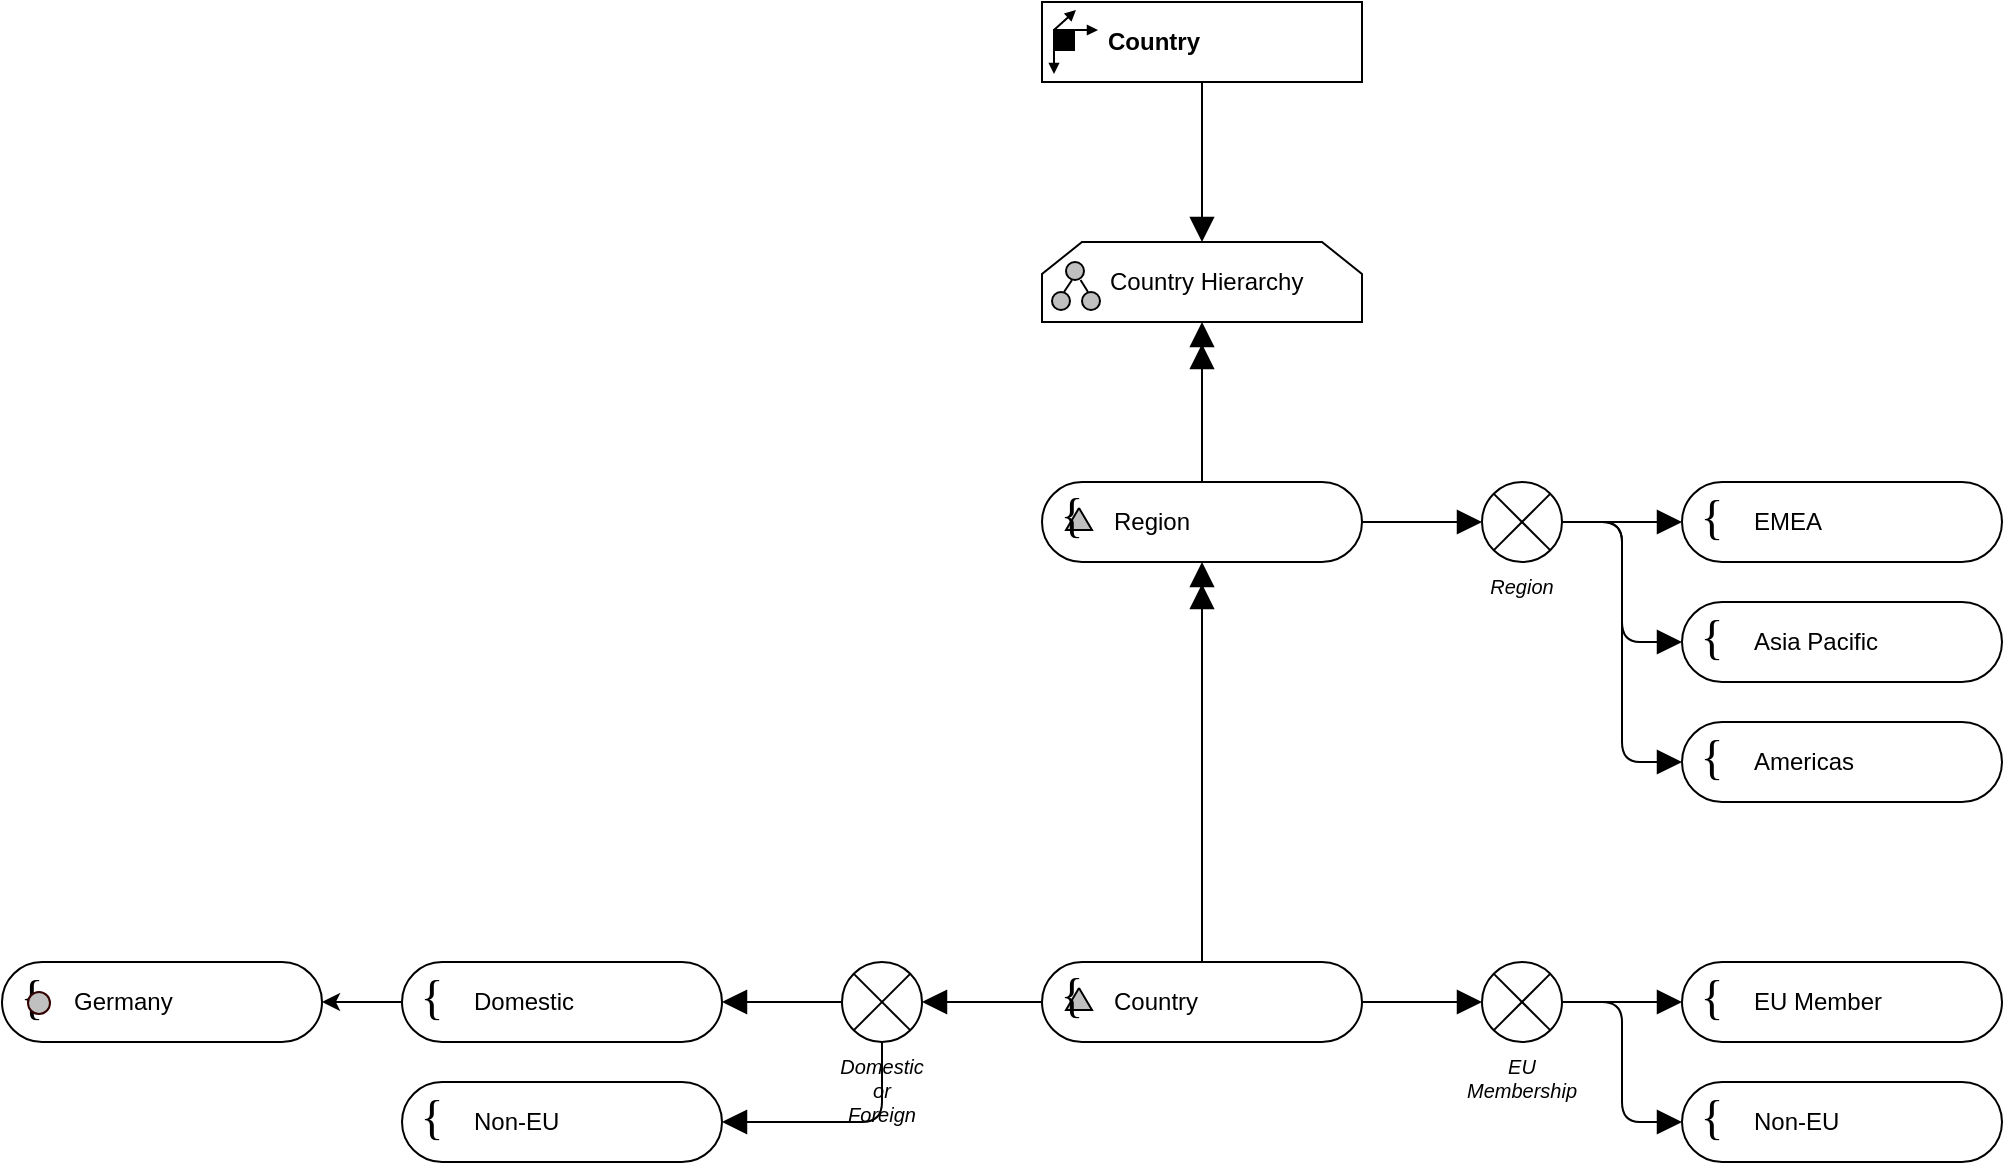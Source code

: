 <mxfile version="25.0.3">
  <diagram name="Seite-1" id="k3zxm6oCGKjylj5yjgxo">
    <mxGraphModel dx="2551" dy="929" grid="1" gridSize="10" guides="1" tooltips="1" connect="1" arrows="1" fold="1" page="1" pageScale="1" pageWidth="827" pageHeight="1169" math="0" shadow="0">
      <root>
        <mxCell id="0" />
        <mxCell id="1" parent="0" />
        <object label="Country" btelligentShapeType="Dimension" btelligentLibrary="ADAPT" id="_IXQpRyezbz_NSWvRTIf-1">
          <mxCell style="group;fillColor=default;verticalAlign=middle;align=left;spacingLeft=31;fontStyle=1;connectable=1;whiteSpace=wrap;" vertex="1" connectable="0" parent="1">
            <mxGeometry x="120" y="120" width="160" height="40" as="geometry" />
          </mxCell>
        </object>
        <object label="GGG" id="_IXQpRyezbz_NSWvRTIf-2">
          <mxCell style="rounded=0;whiteSpace=wrap;html=1;noLabel=1;container=0;editable=0;movable=1;resizable=1;rotatable=1;deletable=1;locked=0;connectable=0;fillColor=none;" vertex="1" parent="_IXQpRyezbz_NSWvRTIf-1">
            <mxGeometry width="160" height="40" as="geometry" />
          </mxCell>
        </object>
        <mxCell id="_IXQpRyezbz_NSWvRTIf-3" value="" style="rounded=0;whiteSpace=wrap;html=1;fillColor=#000000;fontColor=#ffffff;strokeColor=#000000;strokeWidth=1;deletable=1;cloneable=0;movable=1;editable=1;resizable=1;rotatable=1;locked=0;connectable=1;container=0;expand=0;recursiveResize=0;allowArrows=0;" vertex="1" parent="_IXQpRyezbz_NSWvRTIf-1">
          <mxGeometry x="6.0" y="14" width="10" height="10" as="geometry" />
        </mxCell>
        <mxCell id="_IXQpRyezbz_NSWvRTIf-4" value="" style="endArrow=block;html=1;rounded=0;endFill=1;startSize=2;endSize=3;strokeWidth=1;deletable=1;cloneable=0;movable=1;editable=1;resizable=1;rotatable=1;locked=0;connectable=1;" edge="1" parent="_IXQpRyezbz_NSWvRTIf-1">
          <mxGeometry width="50" height="50" relative="1" as="geometry">
            <mxPoint x="15.0" y="14" as="sourcePoint" />
            <mxPoint x="28.0" y="14" as="targetPoint" />
          </mxGeometry>
        </mxCell>
        <mxCell id="_IXQpRyezbz_NSWvRTIf-5" value="" style="endArrow=block;html=1;rounded=0;endFill=1;startSize=2;endSize=3;strokeWidth=1;deletable=1;cloneable=0;movable=1;editable=1;resizable=1;rotatable=1;locked=0;connectable=1;" edge="1" parent="_IXQpRyezbz_NSWvRTIf-1">
          <mxGeometry width="50" height="50" relative="1" as="geometry">
            <mxPoint x="6.0" y="22" as="sourcePoint" />
            <mxPoint x="6.0" y="36" as="targetPoint" />
          </mxGeometry>
        </mxCell>
        <mxCell id="_IXQpRyezbz_NSWvRTIf-6" value="" style="endArrow=block;html=1;rounded=0;endFill=1;startSize=2;endSize=3;strokeWidth=1;deletable=1;cloneable=0;movable=1;editable=1;resizable=1;rotatable=1;locked=0;connectable=1;" edge="1" parent="_IXQpRyezbz_NSWvRTIf-1">
          <mxGeometry width="50" height="50" relative="1" as="geometry">
            <mxPoint x="6.0" y="14" as="sourcePoint" />
            <mxPoint x="17.0" y="4" as="targetPoint" />
          </mxGeometry>
        </mxCell>
        <object label="Country Hierarchy" btelligentShapeType="Hierarchy" btelligentLibrary="ADAPT" id="_IXQpRyezbz_NSWvRTIf-13">
          <mxCell style="group;fillColor=default;verticalAlign=middle;align=left;spacingLeft=32;connectable=1;whiteSpace=wrap;" vertex="1" connectable="0" parent="1">
            <mxGeometry x="120" y="240" width="160" height="40" as="geometry" />
          </mxCell>
        </object>
        <mxCell id="_IXQpRyezbz_NSWvRTIf-14" value="Hierarchy" style="shape=loopLimit;whiteSpace=wrap;html=1;size=20;verticalAlign=middle;spacingLeft=37;align=left;container=0;fillColor=none;noLabel=1;editable=0;movable=1;resizable=1;rotatable=1;deletable=1;locked=0;connectable=0;" vertex="1" parent="_IXQpRyezbz_NSWvRTIf-13">
          <mxGeometry width="160" height="40" as="geometry" />
        </mxCell>
        <mxCell id="_IXQpRyezbz_NSWvRTIf-15" value="" style="group;movable=1;resizable=1;rotatable=1;deletable=1;editable=1;locked=0;connectable=1;" vertex="1" connectable="0" parent="_IXQpRyezbz_NSWvRTIf-13">
          <mxGeometry x="5" y="10" width="24" height="24" as="geometry" />
        </mxCell>
        <mxCell id="_IXQpRyezbz_NSWvRTIf-16" style="vsdxID=8;fillColor=#C0C0C0;gradientColor=none;shape=stencil(rVFBDsIwDHtNj5VCK14wxj8ilm0VZZ3SAuX3tAoIBhwQ4mbHjhMlyjZxxJmUgZg47OnsujQqu1HGuGkkdqkgZVtlmz4wDRyOUyd8xuqs6BBONSFLH9QOAxdha6FbcSLvisR5oQEvvfegFXyMgqwxu6g5JEwuTIupHnkgXcbo3uNwyxEpnonmt/Ivi/1nLfhirQIeZ+6d9/KlZ/31LaUkL7XtFQ==);strokeColor=#000000;spacingTop=-3;spacingBottom=-3;spacingLeft=-3;spacingRight=-3;points=[];labelBackgroundColor=none;rounded=0;html=1;whiteSpace=wrap;container=0;" vertex="1" parent="_IXQpRyezbz_NSWvRTIf-15">
          <mxGeometry y="15" width="9" height="9" as="geometry" />
        </mxCell>
        <mxCell id="_IXQpRyezbz_NSWvRTIf-17" style="vsdxID=9;fillColor=#C0C0C0;gradientColor=none;shape=stencil(rVFBDsIwDHtNj5VCK14wxj8ilm0VZZ3SAuX3tAoIBhwQ4mbHjhMlyjZxxJmUgZg47OnsujQqu1HGuGkkdqkgZVtlmz4wDRyOUyd8xuqs6BBONSFLH9QOAxdha6FbcSLvisR5oQEvvfegFXyMgqwxu6g5JEwuTIupHnkgXcbo3uNwyxEpnonmt/Ivi/1nLfhirQIeZ+6d9/KlZ/31LaUkL7XtFQ==);strokeColor=#000000;spacingTop=-3;spacingBottom=-3;spacingLeft=-3;spacingRight=-3;points=[];labelBackgroundColor=none;rounded=0;html=1;whiteSpace=wrap;container=0;" vertex="1" parent="_IXQpRyezbz_NSWvRTIf-15">
          <mxGeometry x="15" y="15" width="9" height="9" as="geometry" />
        </mxCell>
        <mxCell id="_IXQpRyezbz_NSWvRTIf-18" style="vsdxID=10;fillColor=#C0C0C0;gradientColor=none;shape=stencil(rVFBDsIwDHtNj5VCK14wxj8ilm0VZZ3SAuX3tAoIBhwQ4mbHjhMlyjZxxJmUgZg47OnsujQqu1HGuGkkdqkgZVtlmz4wDRyOUyd8xuqs6BBONSFLH9QOAxdha6FbcSLvisR5oQEvvfegFXyMgqwxu6g5JEwuTIupHnkgXcbo3uNwyxEpnonmt/Ivi/1nLfhirQIeZ+6d9/KlZ/31LaUkL7XtFQ==);strokeColor=#000000;spacingTop=-3;spacingBottom=-3;spacingLeft=-3;spacingRight=-3;points=[];labelBackgroundColor=none;rounded=0;html=1;whiteSpace=wrap;container=0;" vertex="1" parent="_IXQpRyezbz_NSWvRTIf-15">
          <mxGeometry x="7" width="9" height="9" as="geometry" />
        </mxCell>
        <mxCell id="_IXQpRyezbz_NSWvRTIf-19" value="" style="vsdxID=11;edgeStyle=none;startArrow=none;endArrow=none;startSize=5;endSize=5;strokeColor=#000000;spacingTop=-3;spacingBottom=-3;spacingLeft=-3;spacingRight=-3;verticalAlign=middle;html=1;labelBackgroundColor=none;rounded=0;" edge="1" parent="_IXQpRyezbz_NSWvRTIf-15">
          <mxGeometry relative="1" as="geometry">
            <Array as="points" />
            <mxPoint x="6" y="15" as="sourcePoint" />
            <mxPoint x="10" y="9" as="targetPoint" />
          </mxGeometry>
        </mxCell>
        <mxCell id="_IXQpRyezbz_NSWvRTIf-20" value="" style="vsdxID=12;edgeStyle=none;startArrow=none;endArrow=none;startSize=5;endSize=5;strokeColor=#000000;spacingTop=-3;spacingBottom=-3;spacingLeft=-3;spacingRight=-3;verticalAlign=middle;html=1;labelBackgroundColor=none;rounded=0;" edge="1" parent="_IXQpRyezbz_NSWvRTIf-15" target="_IXQpRyezbz_NSWvRTIf-18">
          <mxGeometry relative="1" as="geometry">
            <Array as="points" />
            <mxPoint x="18" y="15" as="sourcePoint" />
            <mxPoint x="15" y="9" as="targetPoint" />
          </mxGeometry>
        </mxCell>
        <object label="Region" btelligentShapeType="HierarchyLevel" btelligentLibrary="ADAPT" id="_IXQpRyezbz_NSWvRTIf-21">
          <mxCell style="group;fillColor=default;verticalAlign=middle;align=left;spacingLeft=34;connectable=1;whiteSpace=wrap;" vertex="1" connectable="0" parent="1">
            <mxGeometry x="120" y="360" width="160" height="40" as="geometry" />
          </mxCell>
        </object>
        <mxCell id="_IXQpRyezbz_NSWvRTIf-22" value="" style="group;movable=0;resizable=0;rotatable=0;deletable=0;editable=0;locked=1;connectable=0;" vertex="1" connectable="0" parent="_IXQpRyezbz_NSWvRTIf-21">
          <mxGeometry x="3" y="2" width="30" height="30" as="geometry" />
        </mxCell>
        <mxCell id="_IXQpRyezbz_NSWvRTIf-23" value="&lt;div style=&quot;font-size: 1px&quot;&gt;&lt;/div&gt;" style="verticalAlign=middle;align=center;overflow=width;vsdxID=9;fillColor=#C0C0C0;gradientColor=none;shape=stencil(UzV2Ls5ILEhVNTIoLinKz04tz0wpyVA1dlE1MsrMy0gtyiwBslSNXVWNndPyi1LTi/JL81Ig/IJEkEoQKze/DGRCBUSfqQFIi5FBJYQL4blBVOZk5iGpRFVoaIBHKUySKMX4XABkIByelpmTA/E3sjy6R4FCkEAydgUA);strokeColor=#000000;spacingTop=-3;spacingBottom=-3;spacingLeft=-3;spacingRight=-3;points=[];labelBackgroundColor=none;rounded=0;html=1;whiteSpace=wrap;container=0;" vertex="1" parent="_IXQpRyezbz_NSWvRTIf-22">
          <mxGeometry x="9" y="11" width="13" height="11" as="geometry" />
        </mxCell>
        <mxCell id="_IXQpRyezbz_NSWvRTIf-24" value="&lt;div style=&quot;font-size: 24px;&quot;&gt;&lt;font style=&quot;font-size: 24px; font-family: Calibri; color: rgb(0, 0, 0); direction: ltr; letter-spacing: 0px; line-height: 120%; opacity: 1;&quot;&gt;{&amp;nbsp;  }&lt;br style=&quot;font-size: 24px;&quot;&gt;&lt;/font&gt;&lt;/div&gt;" style="verticalAlign=middle;align=center;overflow=width;vsdxID=10;fillColor=none;gradientColor=none;shape=stencil(nZBLDoAgDERP0z3SIyjew0SURgSD+Lu9kMZoXLhwN9O+tukAlrNpJg1SzDH4QW/URgNYgZTkjA4UkwJUgGXng+6DX1zLfmoymdXo17xh5zmRJ6Q42BWCfc2oJfdAr+Yv+AP9Cb7OJ3H/2JG1HNGz/84klThPVCc=);strokeColor=none;spacingTop=0;spacingBottom=0;spacingLeft=0;spacingRight=0;points=[];labelBackgroundColor=none;rounded=0;html=1;whiteSpace=wrap;container=0;fontSize=24;fontStyle=0;horizontal=1;" vertex="1" parent="_IXQpRyezbz_NSWvRTIf-22">
          <mxGeometry width="30" height="30" as="geometry" />
        </mxCell>
        <object label="" ADAPT="Hierarchy Level" id="_IXQpRyezbz_NSWvRTIf-25">
          <mxCell style="rounded=1;whiteSpace=wrap;html=1;arcSize=50;fillColor=none;noLabel=1;connectable=0;editable=0;" vertex="1" parent="_IXQpRyezbz_NSWvRTIf-21">
            <mxGeometry width="160" height="40" as="geometry" />
          </mxCell>
        </object>
        <object label="Country" btelligentShapeType="HierarchyLevel" btelligentLibrary="ADAPT" id="_IXQpRyezbz_NSWvRTIf-26">
          <mxCell style="group;fillColor=default;verticalAlign=middle;align=left;spacingLeft=34;connectable=1;whiteSpace=wrap;" vertex="1" connectable="0" parent="1">
            <mxGeometry x="120" y="600" width="160" height="40" as="geometry" />
          </mxCell>
        </object>
        <mxCell id="_IXQpRyezbz_NSWvRTIf-27" value="" style="group;movable=0;resizable=0;rotatable=0;deletable=0;editable=0;locked=1;connectable=0;" vertex="1" connectable="0" parent="_IXQpRyezbz_NSWvRTIf-26">
          <mxGeometry x="3" y="2" width="30" height="30" as="geometry" />
        </mxCell>
        <mxCell id="_IXQpRyezbz_NSWvRTIf-28" value="&lt;div style=&quot;font-size: 1px&quot;&gt;&lt;/div&gt;" style="verticalAlign=middle;align=center;overflow=width;vsdxID=9;fillColor=#C0C0C0;gradientColor=none;shape=stencil(UzV2Ls5ILEhVNTIoLinKz04tz0wpyVA1dlE1MsrMy0gtyiwBslSNXVWNndPyi1LTi/JL81Ig/IJEkEoQKze/DGRCBUSfqQFIi5FBJYQL4blBVOZk5iGpRFVoaIBHKUySKMX4XABkIByelpmTA/E3sjy6R4FCkEAydgUA);strokeColor=#000000;spacingTop=-3;spacingBottom=-3;spacingLeft=-3;spacingRight=-3;points=[];labelBackgroundColor=none;rounded=0;html=1;whiteSpace=wrap;container=0;" vertex="1" parent="_IXQpRyezbz_NSWvRTIf-27">
          <mxGeometry x="9" y="11" width="13" height="11" as="geometry" />
        </mxCell>
        <mxCell id="_IXQpRyezbz_NSWvRTIf-29" value="&lt;div style=&quot;font-size: 24px;&quot;&gt;&lt;font style=&quot;font-size: 24px; font-family: Calibri; color: rgb(0, 0, 0); direction: ltr; letter-spacing: 0px; line-height: 120%; opacity: 1;&quot;&gt;{&amp;nbsp;  }&lt;br style=&quot;font-size: 24px;&quot;&gt;&lt;/font&gt;&lt;/div&gt;" style="verticalAlign=middle;align=center;overflow=width;vsdxID=10;fillColor=none;gradientColor=none;shape=stencil(nZBLDoAgDERP0z3SIyjew0SURgSD+Lu9kMZoXLhwN9O+tukAlrNpJg1SzDH4QW/URgNYgZTkjA4UkwJUgGXng+6DX1zLfmoymdXo17xh5zmRJ6Q42BWCfc2oJfdAr+Yv+AP9Cb7OJ3H/2JG1HNGz/84klThPVCc=);strokeColor=none;spacingTop=0;spacingBottom=0;spacingLeft=0;spacingRight=0;points=[];labelBackgroundColor=none;rounded=0;html=1;whiteSpace=wrap;container=0;fontSize=24;fontStyle=0;horizontal=1;" vertex="1" parent="_IXQpRyezbz_NSWvRTIf-27">
          <mxGeometry width="30" height="30" as="geometry" />
        </mxCell>
        <object label="" ADAPT="Hierarchy Level" id="_IXQpRyezbz_NSWvRTIf-30">
          <mxCell style="rounded=1;whiteSpace=wrap;html=1;arcSize=50;fillColor=none;noLabel=1;connectable=0;editable=0;" vertex="1" parent="_IXQpRyezbz_NSWvRTIf-26">
            <mxGeometry width="160" height="40" as="geometry" />
          </mxCell>
        </object>
        <UserObject label="" btelligentShapeType="LoosePrecedence" btelligentLibrary="ADAPT" id="_IXQpRyezbz_NSWvRTIf-31">
          <mxCell style="vsdxID=5;startArrow=none;endArrow=block;startSize=10;endSize=10;strokeColor=#000000;spacingTop=2;spacingBottom=2;spacingLeft=2;spacingRight=2;verticalAlign=middle;html=1;labelBackgroundColor=#FFFFFF;rounded=1;jumpStyle=arc;startFill=0;endFill=1;fontStyle=2;labelBorderColor=none;edgeStyle=orthogonalEdgeStyle;" edge="1" parent="1" source="_IXQpRyezbz_NSWvRTIf-1" target="_IXQpRyezbz_NSWvRTIf-13">
            <mxGeometry relative="1" as="geometry">
              <mxPoint x="410" y="400" as="sourcePoint" />
              <mxPoint x="410" y="460" as="targetPoint" />
              <mxPoint as="offset" />
            </mxGeometry>
          </mxCell>
        </UserObject>
        <UserObject label="" btelligentLibrary="ADAPT" btelligentShapeType="StrictPrecedence" id="_IXQpRyezbz_NSWvRTIf-32">
          <mxCell style="vsdxID=5;edgeStyle=orthogonalEdgeStyle;startArrow=doubleBlock;endArrow=none;startSize=10;endSize=0;strokeColor=#000000;spacingTop=2;spacingBottom=2;spacingLeft=2;spacingRight=2;verticalAlign=middle;html=1;labelBackgroundColor=#FFFFFF;rounded=1;jumpStyle=arc;startFill=1;fontStyle=2" edge="1" parent="1" source="_IXQpRyezbz_NSWvRTIf-13" target="_IXQpRyezbz_NSWvRTIf-21">
            <mxGeometry x="0.25" relative="1" as="geometry">
              <mxPoint x="410" y="390" as="sourcePoint" />
              <mxPoint x="410" y="470" as="targetPoint" />
              <mxPoint as="offset" />
            </mxGeometry>
          </mxCell>
        </UserObject>
        <UserObject label="" btelligentLibrary="ADAPT" btelligentShapeType="StrictPrecedence" id="_IXQpRyezbz_NSWvRTIf-33">
          <mxCell style="vsdxID=5;edgeStyle=orthogonalEdgeStyle;startArrow=doubleBlock;endArrow=none;startSize=10;endSize=0;strokeColor=#000000;spacingTop=2;spacingBottom=2;spacingLeft=2;spacingRight=2;verticalAlign=middle;html=1;labelBackgroundColor=#FFFFFF;rounded=1;jumpStyle=arc;startFill=1;fontStyle=2" edge="1" parent="1" source="_IXQpRyezbz_NSWvRTIf-21" target="_IXQpRyezbz_NSWvRTIf-26">
            <mxGeometry x="0.25" relative="1" as="geometry">
              <mxPoint x="210" y="290" as="sourcePoint" />
              <mxPoint x="210" y="370" as="targetPoint" />
              <mxPoint as="offset" />
            </mxGeometry>
          </mxCell>
        </UserObject>
        <object label="Region" btelligentShapeType="FullyExclusive" btelligentLibrary="ADAPT" id="_IXQpRyezbz_NSWvRTIf-34">
          <mxCell style="group;connectable=1;fillColor=default;labelPosition=center;verticalLabelPosition=bottom;align=center;verticalAlign=top;fontSize=10;fontStyle=2;whiteSpace=wrap;allowArrows=0;resizable=1;rotatable=1;cloneable=0;deletable=1;movable=1;editable=1;locked=0;pointerEvents=0;expand=0;" vertex="1" connectable="0" parent="1">
            <mxGeometry x="340" y="360" width="40" height="40" as="geometry" />
          </mxCell>
        </object>
        <mxCell id="_IXQpRyezbz_NSWvRTIf-35" value="" style="rounded=0;whiteSpace=wrap;html=1;fillColor=none;strokeColor=none;connectable=1;editable=1;allowArrows=0;resizable=1;rotatable=1;cloneable=0;deletable=1;movable=1;locked=0;pointerEvents=0;expand=0;" vertex="1" parent="_IXQpRyezbz_NSWvRTIf-34">
          <mxGeometry x="10" y="10" width="20" height="20" as="geometry" />
        </mxCell>
        <object label="" ADAPT="FullyExclusive" id="_IXQpRyezbz_NSWvRTIf-36">
          <mxCell style="shape=sumEllipse;perimeter=ellipsePerimeter;html=1;backgroundOutline=1;fontSize=10;fontStyle=2;verticalAlign=middle;labelPosition=center;verticalLabelPosition=middle;align=center;whiteSpace=wrap;connectable=1;noLabel=1;fillColor=none;editable=0;movable=1;resizable=1;rotatable=1;deletable=1;locked=0;cloneable=0;" vertex="1" parent="_IXQpRyezbz_NSWvRTIf-34">
            <mxGeometry width="40" height="40" as="geometry" />
          </mxCell>
        </object>
        <object label="EMEA" btelligentShapeType="DimensionScope" btelligentLibrary="ADAPT" id="_IXQpRyezbz_NSWvRTIf-37">
          <mxCell style="group;fillColor=default;connectable=1;verticalAlign=middle;align=left;spacingLeft=34;whiteSpace=wrap;" vertex="1" connectable="0" parent="1">
            <mxGeometry x="440" y="360" width="160" height="40" as="geometry" />
          </mxCell>
        </object>
        <object label="" ADAPT="DimensionScope" id="_IXQpRyezbz_NSWvRTIf-38">
          <mxCell style="rounded=1;whiteSpace=wrap;html=1;arcSize=50;align=left;spacingLeft=38;fillColor=none;connectable=0;expand=0;editable=0;" vertex="1" parent="_IXQpRyezbz_NSWvRTIf-37">
            <mxGeometry width="160" height="40" as="geometry" />
          </mxCell>
        </object>
        <mxCell id="_IXQpRyezbz_NSWvRTIf-39" value="&lt;div style=&quot;font-size: 24px;&quot;&gt;&lt;font style=&quot;font-size: 24px; font-family: Calibri; color: rgb(0, 0, 0); direction: ltr; letter-spacing: 0px; line-height: 120%; opacity: 1;&quot;&gt;{&amp;nbsp;  }&lt;br style=&quot;font-size: 24px;&quot;&gt;&lt;/font&gt;&lt;/div&gt;" style="verticalAlign=middle;align=center;overflow=width;vsdxID=10;fillColor=none;gradientColor=none;shape=stencil(nZBLDoAgDERP0z3SIyjew0SURgSD+Lu9kMZoXLhwN9O+tukAlrNpJg1SzDH4QW/URgNYgZTkjA4UkwJUgGXng+6DX1zLfmoymdXo17xh5zmRJ6Q42BWCfc2oJfdAr+Yv+AP9Cb7OJ3H/2JG1HNGz/84klThPVCc=);strokeColor=none;spacingTop=0;spacingBottom=0;spacingLeft=0;spacingRight=0;points=[];labelBackgroundColor=none;rounded=0;html=1;whiteSpace=wrap;container=0;fontSize=24;fontStyle=0;horizontal=1;movable=0;resizable=0;rotatable=0;deletable=0;editable=0;locked=1;connectable=0;" vertex="1" parent="_IXQpRyezbz_NSWvRTIf-37">
          <mxGeometry x="3" y="3" width="30" height="30" as="geometry" />
        </mxCell>
        <UserObject label="" btelligentShapeType="LoosePrecedence" btelligentLibrary="ADAPT" id="_IXQpRyezbz_NSWvRTIf-40">
          <mxCell style="vsdxID=5;startArrow=none;endArrow=block;startSize=10;endSize=10;strokeColor=#000000;spacingTop=2;spacingBottom=2;spacingLeft=2;spacingRight=2;verticalAlign=middle;html=1;labelBackgroundColor=#FFFFFF;rounded=1;jumpStyle=arc;startFill=0;endFill=1;fontStyle=2;labelBorderColor=none;edgeStyle=orthogonalEdgeStyle;" edge="1" parent="1" source="_IXQpRyezbz_NSWvRTIf-21" target="_IXQpRyezbz_NSWvRTIf-36">
            <mxGeometry relative="1" as="geometry">
              <mxPoint x="210" y="170" as="sourcePoint" />
              <mxPoint x="210" y="250" as="targetPoint" />
              <mxPoint as="offset" />
            </mxGeometry>
          </mxCell>
        </UserObject>
        <UserObject label="" btelligentShapeType="LoosePrecedence" btelligentLibrary="ADAPT" id="_IXQpRyezbz_NSWvRTIf-41">
          <mxCell style="vsdxID=5;startArrow=none;endArrow=block;startSize=10;endSize=10;strokeColor=#000000;spacingTop=2;spacingBottom=2;spacingLeft=2;spacingRight=2;verticalAlign=middle;html=1;labelBackgroundColor=#FFFFFF;rounded=1;jumpStyle=arc;startFill=0;endFill=1;fontStyle=2;labelBorderColor=none;edgeStyle=orthogonalEdgeStyle;" edge="1" parent="1" source="_IXQpRyezbz_NSWvRTIf-36" target="_IXQpRyezbz_NSWvRTIf-37">
            <mxGeometry relative="1" as="geometry">
              <mxPoint x="290" y="390" as="sourcePoint" />
              <mxPoint x="370" y="390" as="targetPoint" />
              <mxPoint as="offset" />
            </mxGeometry>
          </mxCell>
        </UserObject>
        <object label="Asia Pacific" btelligentShapeType="DimensionScope" btelligentLibrary="ADAPT" id="_IXQpRyezbz_NSWvRTIf-42">
          <mxCell style="group;fillColor=default;connectable=1;verticalAlign=middle;align=left;spacingLeft=34;whiteSpace=wrap;" vertex="1" connectable="0" parent="1">
            <mxGeometry x="440" y="420" width="160" height="40" as="geometry" />
          </mxCell>
        </object>
        <object label="" ADAPT="DimensionScope" id="_IXQpRyezbz_NSWvRTIf-43">
          <mxCell style="rounded=1;whiteSpace=wrap;html=1;arcSize=50;align=left;spacingLeft=38;fillColor=none;connectable=0;expand=0;editable=0;" vertex="1" parent="_IXQpRyezbz_NSWvRTIf-42">
            <mxGeometry width="160" height="40" as="geometry" />
          </mxCell>
        </object>
        <mxCell id="_IXQpRyezbz_NSWvRTIf-44" value="&lt;div style=&quot;font-size: 24px;&quot;&gt;&lt;font style=&quot;font-size: 24px; font-family: Calibri; color: rgb(0, 0, 0); direction: ltr; letter-spacing: 0px; line-height: 120%; opacity: 1;&quot;&gt;{&amp;nbsp;  }&lt;br style=&quot;font-size: 24px;&quot;&gt;&lt;/font&gt;&lt;/div&gt;" style="verticalAlign=middle;align=center;overflow=width;vsdxID=10;fillColor=none;gradientColor=none;shape=stencil(nZBLDoAgDERP0z3SIyjew0SURgSD+Lu9kMZoXLhwN9O+tukAlrNpJg1SzDH4QW/URgNYgZTkjA4UkwJUgGXng+6DX1zLfmoymdXo17xh5zmRJ6Q42BWCfc2oJfdAr+Yv+AP9Cb7OJ3H/2JG1HNGz/84klThPVCc=);strokeColor=none;spacingTop=0;spacingBottom=0;spacingLeft=0;spacingRight=0;points=[];labelBackgroundColor=none;rounded=0;html=1;whiteSpace=wrap;container=0;fontSize=24;fontStyle=0;horizontal=1;movable=0;resizable=0;rotatable=0;deletable=0;editable=0;locked=1;connectable=0;" vertex="1" parent="_IXQpRyezbz_NSWvRTIf-42">
          <mxGeometry x="3" y="3" width="30" height="30" as="geometry" />
        </mxCell>
        <object label="Americas" btelligentShapeType="DimensionScope" btelligentLibrary="ADAPT" id="_IXQpRyezbz_NSWvRTIf-45">
          <mxCell style="group;fillColor=default;connectable=1;verticalAlign=middle;align=left;spacingLeft=34;whiteSpace=wrap;" vertex="1" connectable="0" parent="1">
            <mxGeometry x="440" y="480" width="160" height="40" as="geometry" />
          </mxCell>
        </object>
        <object label="" ADAPT="DimensionScope" id="_IXQpRyezbz_NSWvRTIf-46">
          <mxCell style="rounded=1;whiteSpace=wrap;html=1;arcSize=50;align=left;spacingLeft=38;fillColor=none;connectable=0;expand=0;editable=0;" vertex="1" parent="_IXQpRyezbz_NSWvRTIf-45">
            <mxGeometry width="160" height="40" as="geometry" />
          </mxCell>
        </object>
        <mxCell id="_IXQpRyezbz_NSWvRTIf-47" value="&lt;div style=&quot;font-size: 24px;&quot;&gt;&lt;font style=&quot;font-size: 24px; font-family: Calibri; color: rgb(0, 0, 0); direction: ltr; letter-spacing: 0px; line-height: 120%; opacity: 1;&quot;&gt;{&amp;nbsp;  }&lt;br style=&quot;font-size: 24px;&quot;&gt;&lt;/font&gt;&lt;/div&gt;" style="verticalAlign=middle;align=center;overflow=width;vsdxID=10;fillColor=none;gradientColor=none;shape=stencil(nZBLDoAgDERP0z3SIyjew0SURgSD+Lu9kMZoXLhwN9O+tukAlrNpJg1SzDH4QW/URgNYgZTkjA4UkwJUgGXng+6DX1zLfmoymdXo17xh5zmRJ6Q42BWCfc2oJfdAr+Yv+AP9Cb7OJ3H/2JG1HNGz/84klThPVCc=);strokeColor=none;spacingTop=0;spacingBottom=0;spacingLeft=0;spacingRight=0;points=[];labelBackgroundColor=none;rounded=0;html=1;whiteSpace=wrap;container=0;fontSize=24;fontStyle=0;horizontal=1;movable=0;resizable=0;rotatable=0;deletable=0;editable=0;locked=1;connectable=0;" vertex="1" parent="_IXQpRyezbz_NSWvRTIf-45">
          <mxGeometry x="3" y="3" width="30" height="30" as="geometry" />
        </mxCell>
        <UserObject label="" btelligentShapeType="LoosePrecedence" btelligentLibrary="ADAPT" id="_IXQpRyezbz_NSWvRTIf-48">
          <mxCell style="vsdxID=5;startArrow=none;endArrow=block;startSize=10;endSize=10;strokeColor=#000000;spacingTop=2;spacingBottom=2;spacingLeft=2;spacingRight=2;verticalAlign=middle;html=1;labelBackgroundColor=#FFFFFF;rounded=1;jumpStyle=arc;startFill=0;endFill=1;fontStyle=2;labelBorderColor=none;edgeStyle=orthogonalEdgeStyle;" edge="1" parent="1" source="_IXQpRyezbz_NSWvRTIf-36" target="_IXQpRyezbz_NSWvRTIf-42">
            <mxGeometry relative="1" as="geometry">
              <mxPoint x="390" y="390" as="sourcePoint" />
              <mxPoint x="450" y="390" as="targetPoint" />
              <mxPoint as="offset" />
              <Array as="points">
                <mxPoint x="410" y="380" />
                <mxPoint x="410" y="440" />
              </Array>
            </mxGeometry>
          </mxCell>
        </UserObject>
        <UserObject label="" btelligentShapeType="LoosePrecedence" btelligentLibrary="ADAPT" id="_IXQpRyezbz_NSWvRTIf-49">
          <mxCell style="vsdxID=5;startArrow=none;endArrow=block;startSize=10;endSize=10;strokeColor=#000000;spacingTop=2;spacingBottom=2;spacingLeft=2;spacingRight=2;verticalAlign=middle;html=1;labelBackgroundColor=#FFFFFF;rounded=1;jumpStyle=arc;startFill=0;endFill=1;fontStyle=2;labelBorderColor=none;edgeStyle=orthogonalEdgeStyle;" edge="1" parent="1" source="_IXQpRyezbz_NSWvRTIf-36" target="_IXQpRyezbz_NSWvRTIf-45">
            <mxGeometry relative="1" as="geometry">
              <mxPoint x="400" y="400" as="sourcePoint" />
              <mxPoint x="460" y="400" as="targetPoint" />
              <mxPoint as="offset" />
              <Array as="points">
                <mxPoint x="410" y="380" />
                <mxPoint x="410" y="500" />
              </Array>
            </mxGeometry>
          </mxCell>
        </UserObject>
        <object label="EU Membership" btelligentShapeType="FullyExclusive" btelligentLibrary="ADAPT" id="_IXQpRyezbz_NSWvRTIf-50">
          <mxCell style="group;connectable=1;fillColor=default;labelPosition=center;verticalLabelPosition=bottom;align=center;verticalAlign=top;fontSize=10;fontStyle=2;whiteSpace=wrap;allowArrows=0;resizable=1;rotatable=1;cloneable=0;deletable=1;movable=1;editable=1;locked=0;pointerEvents=0;expand=0;" vertex="1" connectable="0" parent="1">
            <mxGeometry x="340" y="600" width="40" height="40" as="geometry" />
          </mxCell>
        </object>
        <mxCell id="_IXQpRyezbz_NSWvRTIf-51" value="" style="rounded=0;whiteSpace=wrap;html=1;fillColor=none;strokeColor=none;connectable=1;editable=1;allowArrows=0;resizable=1;rotatable=1;cloneable=0;deletable=1;movable=1;locked=0;pointerEvents=0;expand=0;" vertex="1" parent="_IXQpRyezbz_NSWvRTIf-50">
          <mxGeometry x="10" y="10" width="20" height="20" as="geometry" />
        </mxCell>
        <object label="" ADAPT="FullyExclusive" id="_IXQpRyezbz_NSWvRTIf-52">
          <mxCell style="shape=sumEllipse;perimeter=ellipsePerimeter;html=1;backgroundOutline=1;fontSize=10;fontStyle=2;verticalAlign=middle;labelPosition=center;verticalLabelPosition=middle;align=center;whiteSpace=wrap;connectable=1;noLabel=1;fillColor=none;editable=0;movable=1;resizable=1;rotatable=1;deletable=1;locked=0;cloneable=0;" vertex="1" parent="_IXQpRyezbz_NSWvRTIf-50">
            <mxGeometry width="40" height="40" as="geometry" />
          </mxCell>
        </object>
        <object label="EU Member" btelligentShapeType="DimensionScope" btelligentLibrary="ADAPT" id="_IXQpRyezbz_NSWvRTIf-53">
          <mxCell style="group;fillColor=default;connectable=1;verticalAlign=middle;align=left;spacingLeft=34;whiteSpace=wrap;" vertex="1" connectable="0" parent="1">
            <mxGeometry x="440" y="600" width="160" height="40" as="geometry" />
          </mxCell>
        </object>
        <object label="" ADAPT="DimensionScope" id="_IXQpRyezbz_NSWvRTIf-54">
          <mxCell style="rounded=1;whiteSpace=wrap;html=1;arcSize=50;align=left;spacingLeft=38;fillColor=none;connectable=0;expand=0;editable=0;" vertex="1" parent="_IXQpRyezbz_NSWvRTIf-53">
            <mxGeometry width="160" height="40" as="geometry" />
          </mxCell>
        </object>
        <mxCell id="_IXQpRyezbz_NSWvRTIf-55" value="&lt;div style=&quot;font-size: 24px;&quot;&gt;&lt;font style=&quot;font-size: 24px; font-family: Calibri; color: rgb(0, 0, 0); direction: ltr; letter-spacing: 0px; line-height: 120%; opacity: 1;&quot;&gt;{&amp;nbsp;  }&lt;br style=&quot;font-size: 24px;&quot;&gt;&lt;/font&gt;&lt;/div&gt;" style="verticalAlign=middle;align=center;overflow=width;vsdxID=10;fillColor=none;gradientColor=none;shape=stencil(nZBLDoAgDERP0z3SIyjew0SURgSD+Lu9kMZoXLhwN9O+tukAlrNpJg1SzDH4QW/URgNYgZTkjA4UkwJUgGXng+6DX1zLfmoymdXo17xh5zmRJ6Q42BWCfc2oJfdAr+Yv+AP9Cb7OJ3H/2JG1HNGz/84klThPVCc=);strokeColor=none;spacingTop=0;spacingBottom=0;spacingLeft=0;spacingRight=0;points=[];labelBackgroundColor=none;rounded=0;html=1;whiteSpace=wrap;container=0;fontSize=24;fontStyle=0;horizontal=1;movable=0;resizable=0;rotatable=0;deletable=0;editable=0;locked=1;connectable=0;" vertex="1" parent="_IXQpRyezbz_NSWvRTIf-53">
          <mxGeometry x="3" y="3" width="30" height="30" as="geometry" />
        </mxCell>
        <UserObject label="" btelligentShapeType="LoosePrecedence" btelligentLibrary="ADAPT" id="_IXQpRyezbz_NSWvRTIf-56">
          <mxCell style="vsdxID=5;startArrow=none;endArrow=block;startSize=10;endSize=10;strokeColor=#000000;spacingTop=2;spacingBottom=2;spacingLeft=2;spacingRight=2;verticalAlign=middle;html=1;labelBackgroundColor=#FFFFFF;rounded=1;jumpStyle=arc;startFill=0;endFill=1;fontStyle=2;labelBorderColor=none;edgeStyle=orthogonalEdgeStyle;" edge="1" parent="1" target="_IXQpRyezbz_NSWvRTIf-52" source="_IXQpRyezbz_NSWvRTIf-26">
            <mxGeometry relative="1" as="geometry">
              <mxPoint x="280" y="620" as="sourcePoint" />
              <mxPoint x="210" y="490" as="targetPoint" />
              <mxPoint as="offset" />
            </mxGeometry>
          </mxCell>
        </UserObject>
        <UserObject label="" btelligentShapeType="LoosePrecedence" btelligentLibrary="ADAPT" id="_IXQpRyezbz_NSWvRTIf-57">
          <mxCell style="vsdxID=5;startArrow=none;endArrow=block;startSize=10;endSize=10;strokeColor=#000000;spacingTop=2;spacingBottom=2;spacingLeft=2;spacingRight=2;verticalAlign=middle;html=1;labelBackgroundColor=#FFFFFF;rounded=1;jumpStyle=arc;startFill=0;endFill=1;fontStyle=2;labelBorderColor=none;edgeStyle=orthogonalEdgeStyle;" edge="1" parent="1" source="_IXQpRyezbz_NSWvRTIf-52" target="_IXQpRyezbz_NSWvRTIf-53">
            <mxGeometry relative="1" as="geometry">
              <mxPoint x="290" y="630" as="sourcePoint" />
              <mxPoint x="370" y="630" as="targetPoint" />
              <mxPoint as="offset" />
            </mxGeometry>
          </mxCell>
        </UserObject>
        <object label="Non-EU" btelligentShapeType="DimensionScope" btelligentLibrary="ADAPT" id="_IXQpRyezbz_NSWvRTIf-58">
          <mxCell style="group;fillColor=default;connectable=1;verticalAlign=middle;align=left;spacingLeft=34;whiteSpace=wrap;" vertex="1" connectable="0" parent="1">
            <mxGeometry x="440" y="660" width="160" height="40" as="geometry" />
          </mxCell>
        </object>
        <object label="" ADAPT="DimensionScope" id="_IXQpRyezbz_NSWvRTIf-59">
          <mxCell style="rounded=1;whiteSpace=wrap;html=1;arcSize=50;align=left;spacingLeft=38;fillColor=none;connectable=0;expand=0;editable=0;" vertex="1" parent="_IXQpRyezbz_NSWvRTIf-58">
            <mxGeometry width="160" height="40" as="geometry" />
          </mxCell>
        </object>
        <mxCell id="_IXQpRyezbz_NSWvRTIf-60" value="&lt;div style=&quot;font-size: 24px;&quot;&gt;&lt;font style=&quot;font-size: 24px; font-family: Calibri; color: rgb(0, 0, 0); direction: ltr; letter-spacing: 0px; line-height: 120%; opacity: 1;&quot;&gt;{&amp;nbsp;  }&lt;br style=&quot;font-size: 24px;&quot;&gt;&lt;/font&gt;&lt;/div&gt;" style="verticalAlign=middle;align=center;overflow=width;vsdxID=10;fillColor=none;gradientColor=none;shape=stencil(nZBLDoAgDERP0z3SIyjew0SURgSD+Lu9kMZoXLhwN9O+tukAlrNpJg1SzDH4QW/URgNYgZTkjA4UkwJUgGXng+6DX1zLfmoymdXo17xh5zmRJ6Q42BWCfc2oJfdAr+Yv+AP9Cb7OJ3H/2JG1HNGz/84klThPVCc=);strokeColor=none;spacingTop=0;spacingBottom=0;spacingLeft=0;spacingRight=0;points=[];labelBackgroundColor=none;rounded=0;html=1;whiteSpace=wrap;container=0;fontSize=24;fontStyle=0;horizontal=1;movable=0;resizable=0;rotatable=0;deletable=0;editable=0;locked=1;connectable=0;" vertex="1" parent="_IXQpRyezbz_NSWvRTIf-58">
          <mxGeometry x="3" y="3" width="30" height="30" as="geometry" />
        </mxCell>
        <UserObject label="" btelligentShapeType="LoosePrecedence" btelligentLibrary="ADAPT" id="_IXQpRyezbz_NSWvRTIf-61">
          <mxCell style="vsdxID=5;startArrow=none;endArrow=block;startSize=10;endSize=10;strokeColor=#000000;spacingTop=2;spacingBottom=2;spacingLeft=2;spacingRight=2;verticalAlign=middle;html=1;labelBackgroundColor=#FFFFFF;rounded=1;jumpStyle=arc;startFill=0;endFill=1;fontStyle=2;labelBorderColor=none;edgeStyle=orthogonalEdgeStyle;" edge="1" parent="1" source="_IXQpRyezbz_NSWvRTIf-52" target="_IXQpRyezbz_NSWvRTIf-58">
            <mxGeometry relative="1" as="geometry">
              <mxPoint x="390" y="630" as="sourcePoint" />
              <mxPoint x="450" y="630" as="targetPoint" />
              <mxPoint as="offset" />
              <Array as="points">
                <mxPoint x="410" y="620" />
                <mxPoint x="410" y="680" />
              </Array>
            </mxGeometry>
          </mxCell>
        </UserObject>
        <object label="Domestic or Foreign" btelligentShapeType="FullyExclusive" btelligentLibrary="ADAPT" id="_IXQpRyezbz_NSWvRTIf-62">
          <mxCell style="group;connectable=1;fillColor=default;labelPosition=center;verticalLabelPosition=bottom;align=center;verticalAlign=top;fontSize=10;fontStyle=2;whiteSpace=wrap;allowArrows=0;resizable=1;rotatable=1;cloneable=0;deletable=1;movable=1;editable=1;locked=0;pointerEvents=0;expand=0;" vertex="1" connectable="0" parent="1">
            <mxGeometry x="20" y="600" width="40" height="40" as="geometry" />
          </mxCell>
        </object>
        <mxCell id="_IXQpRyezbz_NSWvRTIf-63" value="" style="rounded=0;whiteSpace=wrap;html=1;fillColor=none;strokeColor=none;connectable=1;editable=1;allowArrows=0;resizable=1;rotatable=1;cloneable=0;deletable=1;movable=1;locked=0;pointerEvents=0;expand=0;" vertex="1" parent="_IXQpRyezbz_NSWvRTIf-62">
          <mxGeometry x="10" y="10" width="20" height="20" as="geometry" />
        </mxCell>
        <object label="" ADAPT="FullyExclusive" id="_IXQpRyezbz_NSWvRTIf-64">
          <mxCell style="shape=sumEllipse;perimeter=ellipsePerimeter;html=1;backgroundOutline=1;fontSize=10;fontStyle=2;verticalAlign=middle;labelPosition=center;verticalLabelPosition=middle;align=center;whiteSpace=wrap;connectable=1;noLabel=1;fillColor=none;editable=0;movable=1;resizable=1;rotatable=1;deletable=1;locked=0;cloneable=0;" vertex="1" parent="_IXQpRyezbz_NSWvRTIf-62">
            <mxGeometry width="40" height="40" as="geometry" />
          </mxCell>
        </object>
        <mxCell id="_IXQpRyezbz_NSWvRTIf-79" style="edgeStyle=orthogonalEdgeStyle;rounded=0;orthogonalLoop=1;jettySize=auto;html=1;" edge="1" parent="1" source="_IXQpRyezbz_NSWvRTIf-65" target="_IXQpRyezbz_NSWvRTIf-74">
          <mxGeometry relative="1" as="geometry" />
        </mxCell>
        <object label="Domestic" btelligentShapeType="DimensionScope" btelligentLibrary="ADAPT" id="_IXQpRyezbz_NSWvRTIf-65">
          <mxCell style="group;fillColor=default;connectable=1;verticalAlign=middle;align=left;spacingLeft=34;whiteSpace=wrap;" vertex="1" connectable="0" parent="1">
            <mxGeometry x="-200" y="600" width="160" height="40" as="geometry" />
          </mxCell>
        </object>
        <object label="" ADAPT="DimensionScope" id="_IXQpRyezbz_NSWvRTIf-66">
          <mxCell style="rounded=1;whiteSpace=wrap;html=1;arcSize=50;align=left;spacingLeft=38;fillColor=none;connectable=0;expand=0;editable=0;" vertex="1" parent="_IXQpRyezbz_NSWvRTIf-65">
            <mxGeometry width="160" height="40" as="geometry" />
          </mxCell>
        </object>
        <mxCell id="_IXQpRyezbz_NSWvRTIf-67" value="&lt;div style=&quot;font-size: 24px;&quot;&gt;&lt;font style=&quot;font-size: 24px; font-family: Calibri; color: rgb(0, 0, 0); direction: ltr; letter-spacing: 0px; line-height: 120%; opacity: 1;&quot;&gt;{&amp;nbsp;  }&lt;br style=&quot;font-size: 24px;&quot;&gt;&lt;/font&gt;&lt;/div&gt;" style="verticalAlign=middle;align=center;overflow=width;vsdxID=10;fillColor=none;gradientColor=none;shape=stencil(nZBLDoAgDERP0z3SIyjew0SURgSD+Lu9kMZoXLhwN9O+tukAlrNpJg1SzDH4QW/URgNYgZTkjA4UkwJUgGXng+6DX1zLfmoymdXo17xh5zmRJ6Q42BWCfc2oJfdAr+Yv+AP9Cb7OJ3H/2JG1HNGz/84klThPVCc=);strokeColor=none;spacingTop=0;spacingBottom=0;spacingLeft=0;spacingRight=0;points=[];labelBackgroundColor=none;rounded=0;html=1;whiteSpace=wrap;container=0;fontSize=24;fontStyle=0;horizontal=1;movable=0;resizable=0;rotatable=0;deletable=0;editable=0;locked=1;connectable=0;" vertex="1" parent="_IXQpRyezbz_NSWvRTIf-65">
          <mxGeometry x="3" y="3" width="30" height="30" as="geometry" />
        </mxCell>
        <UserObject label="" btelligentShapeType="LoosePrecedence" btelligentLibrary="ADAPT" id="_IXQpRyezbz_NSWvRTIf-68">
          <mxCell style="vsdxID=5;startArrow=none;endArrow=block;startSize=10;endSize=10;strokeColor=#000000;spacingTop=2;spacingBottom=2;spacingLeft=2;spacingRight=2;verticalAlign=middle;html=1;labelBackgroundColor=#FFFFFF;rounded=1;jumpStyle=arc;startFill=0;endFill=1;fontStyle=2;labelBorderColor=none;edgeStyle=orthogonalEdgeStyle;" edge="1" parent="1" target="_IXQpRyezbz_NSWvRTIf-64" source="_IXQpRyezbz_NSWvRTIf-26">
            <mxGeometry relative="1" as="geometry">
              <mxPoint x="-130" y="740" as="sourcePoint" />
              <mxPoint x="-200" y="610" as="targetPoint" />
              <mxPoint as="offset" />
            </mxGeometry>
          </mxCell>
        </UserObject>
        <UserObject label="" btelligentShapeType="LoosePrecedence" btelligentLibrary="ADAPT" id="_IXQpRyezbz_NSWvRTIf-69">
          <mxCell style="vsdxID=5;startArrow=none;endArrow=block;startSize=10;endSize=10;strokeColor=#000000;spacingTop=2;spacingBottom=2;spacingLeft=2;spacingRight=2;verticalAlign=middle;html=1;labelBackgroundColor=#FFFFFF;rounded=1;jumpStyle=arc;startFill=0;endFill=1;fontStyle=2;labelBorderColor=none;edgeStyle=orthogonalEdgeStyle;" edge="1" parent="1" source="_IXQpRyezbz_NSWvRTIf-64" target="_IXQpRyezbz_NSWvRTIf-65">
            <mxGeometry relative="1" as="geometry">
              <mxPoint x="-20" y="730" as="sourcePoint" />
              <mxPoint x="60" y="730" as="targetPoint" />
              <mxPoint as="offset" />
            </mxGeometry>
          </mxCell>
        </UserObject>
        <object label="Non-EU" btelligentShapeType="DimensionScope" btelligentLibrary="ADAPT" id="_IXQpRyezbz_NSWvRTIf-70">
          <mxCell style="group;fillColor=default;connectable=1;verticalAlign=middle;align=left;spacingLeft=34;whiteSpace=wrap;" vertex="1" connectable="0" parent="1">
            <mxGeometry x="-200" y="660" width="160" height="40" as="geometry" />
          </mxCell>
        </object>
        <object label="" ADAPT="DimensionScope" id="_IXQpRyezbz_NSWvRTIf-71">
          <mxCell style="rounded=1;whiteSpace=wrap;html=1;arcSize=50;align=left;spacingLeft=38;fillColor=none;connectable=0;expand=0;editable=0;" vertex="1" parent="_IXQpRyezbz_NSWvRTIf-70">
            <mxGeometry width="160" height="40" as="geometry" />
          </mxCell>
        </object>
        <mxCell id="_IXQpRyezbz_NSWvRTIf-72" value="&lt;div style=&quot;font-size: 24px;&quot;&gt;&lt;font style=&quot;font-size: 24px; font-family: Calibri; color: rgb(0, 0, 0); direction: ltr; letter-spacing: 0px; line-height: 120%; opacity: 1;&quot;&gt;{&amp;nbsp;  }&lt;br style=&quot;font-size: 24px;&quot;&gt;&lt;/font&gt;&lt;/div&gt;" style="verticalAlign=middle;align=center;overflow=width;vsdxID=10;fillColor=none;gradientColor=none;shape=stencil(nZBLDoAgDERP0z3SIyjew0SURgSD+Lu9kMZoXLhwN9O+tukAlrNpJg1SzDH4QW/URgNYgZTkjA4UkwJUgGXng+6DX1zLfmoymdXo17xh5zmRJ6Q42BWCfc2oJfdAr+Yv+AP9Cb7OJ3H/2JG1HNGz/84klThPVCc=);strokeColor=none;spacingTop=0;spacingBottom=0;spacingLeft=0;spacingRight=0;points=[];labelBackgroundColor=none;rounded=0;html=1;whiteSpace=wrap;container=0;fontSize=24;fontStyle=0;horizontal=1;movable=0;resizable=0;rotatable=0;deletable=0;editable=0;locked=1;connectable=0;" vertex="1" parent="_IXQpRyezbz_NSWvRTIf-70">
          <mxGeometry x="3" y="3" width="30" height="30" as="geometry" />
        </mxCell>
        <UserObject label="" btelligentShapeType="LoosePrecedence" btelligentLibrary="ADAPT" id="_IXQpRyezbz_NSWvRTIf-73">
          <mxCell style="vsdxID=5;startArrow=none;endArrow=block;startSize=10;endSize=10;strokeColor=#000000;spacingTop=2;spacingBottom=2;spacingLeft=2;spacingRight=2;verticalAlign=middle;html=1;labelBackgroundColor=#FFFFFF;rounded=1;jumpStyle=arc;startFill=0;endFill=1;fontStyle=2;labelBorderColor=none;edgeStyle=orthogonalEdgeStyle;" edge="1" parent="1" source="_IXQpRyezbz_NSWvRTIf-64" target="_IXQpRyezbz_NSWvRTIf-70">
            <mxGeometry relative="1" as="geometry">
              <mxPoint x="80" y="730" as="sourcePoint" />
              <mxPoint x="140" y="730" as="targetPoint" />
              <mxPoint as="offset" />
              <Array as="points">
                <mxPoint x="40" y="680" />
              </Array>
            </mxGeometry>
          </mxCell>
        </UserObject>
        <object label="Germany" btelligentShapeType="DimensionMember" btelligentLibrary="ADAPT" id="_IXQpRyezbz_NSWvRTIf-74">
          <mxCell style="group;fillColor=default;verticalAlign=middle;align=left;spacingLeft=34;whiteSpace=wrap;connectable=1;" vertex="1" connectable="0" parent="1">
            <mxGeometry x="-400" y="600" width="160" height="40" as="geometry" />
          </mxCell>
        </object>
        <object label="" ADAPT="DimensionMember" id="_IXQpRyezbz_NSWvRTIf-75">
          <mxCell style="rounded=1;whiteSpace=wrap;html=1;arcSize=50;align=left;spacingLeft=38;fillColor=none;noLabel=1;connectable=0;editable=0;movable=1;resizable=1;rotatable=1;deletable=1;locked=0;" vertex="1" parent="_IXQpRyezbz_NSWvRTIf-74">
            <mxGeometry width="160" height="40" as="geometry" />
          </mxCell>
        </object>
        <mxCell id="_IXQpRyezbz_NSWvRTIf-76" value="" style="group;movable=0;resizable=0;rotatable=0;deletable=0;editable=0;locked=1;connectable=0;" vertex="1" connectable="0" parent="_IXQpRyezbz_NSWvRTIf-74">
          <mxGeometry x="3" y="3" width="30" height="30" as="geometry" />
        </mxCell>
        <mxCell id="_IXQpRyezbz_NSWvRTIf-77" value="&lt;div style=&quot;font-size: 24px;&quot;&gt;&lt;font style=&quot;font-size: 24px; font-family: Calibri; color: rgb(0, 0, 0); direction: ltr; letter-spacing: 0px; line-height: 120%; opacity: 1;&quot;&gt;{&amp;nbsp;  }&lt;br style=&quot;font-size: 24px;&quot;&gt;&lt;/font&gt;&lt;/div&gt;" style="verticalAlign=middle;align=center;overflow=width;vsdxID=10;fillColor=none;gradientColor=none;shape=stencil(nZBLDoAgDERP0z3SIyjew0SURgSD+Lu9kMZoXLhwN9O+tukAlrNpJg1SzDH4QW/URgNYgZTkjA4UkwJUgGXng+6DX1zLfmoymdXo17xh5zmRJ6Q42BWCfc2oJfdAr+Yv+AP9Cb7OJ3H/2JG1HNGz/84klThPVCc=);strokeColor=none;spacingTop=0;spacingBottom=0;spacingLeft=0;spacingRight=0;points=[];labelBackgroundColor=none;rounded=0;html=1;whiteSpace=wrap;container=0;fontSize=24;fontStyle=0;horizontal=1;" vertex="1" parent="_IXQpRyezbz_NSWvRTIf-76">
          <mxGeometry width="30" height="30" as="geometry" />
        </mxCell>
        <mxCell id="_IXQpRyezbz_NSWvRTIf-78" value="" style="ellipse;whiteSpace=wrap;html=1;aspect=fixed;fillColor=#c0c0c0;strokeColor=#330000;" vertex="1" parent="_IXQpRyezbz_NSWvRTIf-76">
          <mxGeometry x="10" y="12" width="11" height="11" as="geometry" />
        </mxCell>
      </root>
    </mxGraphModel>
  </diagram>
</mxfile>
